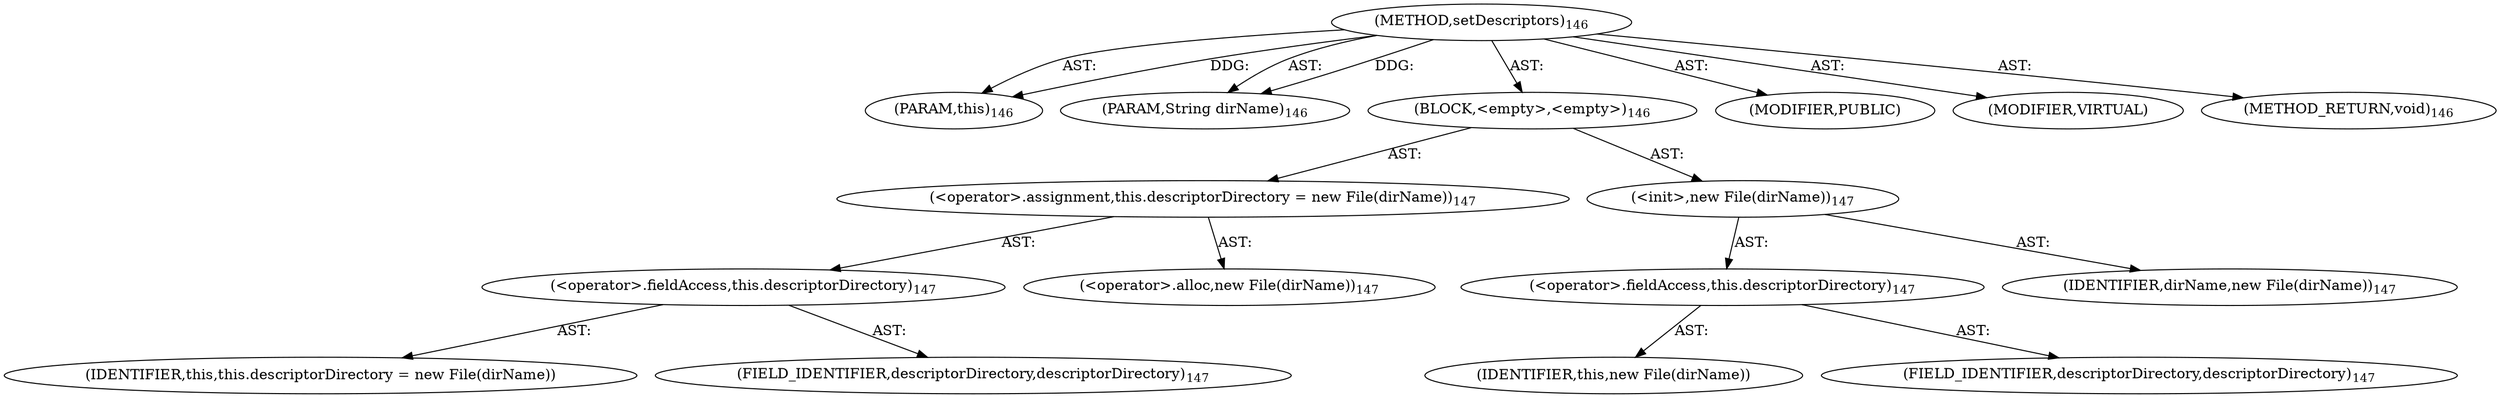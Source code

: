 digraph "setDescriptors" {  
"111669149697" [label = <(METHOD,setDescriptors)<SUB>146</SUB>> ]
"115964116994" [label = <(PARAM,this)<SUB>146</SUB>> ]
"115964116995" [label = <(PARAM,String dirName)<SUB>146</SUB>> ]
"25769803785" [label = <(BLOCK,&lt;empty&gt;,&lt;empty&gt;)<SUB>146</SUB>> ]
"30064771147" [label = <(&lt;operator&gt;.assignment,this.descriptorDirectory = new File(dirName))<SUB>147</SUB>> ]
"30064771148" [label = <(&lt;operator&gt;.fieldAccess,this.descriptorDirectory)<SUB>147</SUB>> ]
"68719476791" [label = <(IDENTIFIER,this,this.descriptorDirectory = new File(dirName))> ]
"55834574859" [label = <(FIELD_IDENTIFIER,descriptorDirectory,descriptorDirectory)<SUB>147</SUB>> ]
"30064771149" [label = <(&lt;operator&gt;.alloc,new File(dirName))<SUB>147</SUB>> ]
"30064771150" [label = <(&lt;init&gt;,new File(dirName))<SUB>147</SUB>> ]
"30064771151" [label = <(&lt;operator&gt;.fieldAccess,this.descriptorDirectory)<SUB>147</SUB>> ]
"68719476792" [label = <(IDENTIFIER,this,new File(dirName))> ]
"55834574860" [label = <(FIELD_IDENTIFIER,descriptorDirectory,descriptorDirectory)<SUB>147</SUB>> ]
"68719476793" [label = <(IDENTIFIER,dirName,new File(dirName))<SUB>147</SUB>> ]
"133143986181" [label = <(MODIFIER,PUBLIC)> ]
"133143986182" [label = <(MODIFIER,VIRTUAL)> ]
"128849018881" [label = <(METHOD_RETURN,void)<SUB>146</SUB>> ]
  "111669149697" -> "115964116994"  [ label = "AST: "] 
  "111669149697" -> "115964116995"  [ label = "AST: "] 
  "111669149697" -> "25769803785"  [ label = "AST: "] 
  "111669149697" -> "133143986181"  [ label = "AST: "] 
  "111669149697" -> "133143986182"  [ label = "AST: "] 
  "111669149697" -> "128849018881"  [ label = "AST: "] 
  "25769803785" -> "30064771147"  [ label = "AST: "] 
  "25769803785" -> "30064771150"  [ label = "AST: "] 
  "30064771147" -> "30064771148"  [ label = "AST: "] 
  "30064771147" -> "30064771149"  [ label = "AST: "] 
  "30064771148" -> "68719476791"  [ label = "AST: "] 
  "30064771148" -> "55834574859"  [ label = "AST: "] 
  "30064771150" -> "30064771151"  [ label = "AST: "] 
  "30064771150" -> "68719476793"  [ label = "AST: "] 
  "30064771151" -> "68719476792"  [ label = "AST: "] 
  "30064771151" -> "55834574860"  [ label = "AST: "] 
  "111669149697" -> "115964116994"  [ label = "DDG: "] 
  "111669149697" -> "115964116995"  [ label = "DDG: "] 
}
